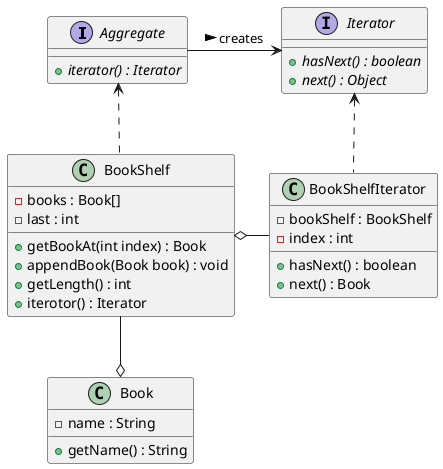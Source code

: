 @startuml Iterator
  interface Aggregate {
    + {abstract} iterator() : Iterator
  }

  interface Iterator {
    + {abstract} hasNext() : boolean
    + {abstract} next() : Object
  }

  class BookShelf {
    - books : Book[]
    - last : int
    + getBookAt(int index) : Book
    + appendBook(Book book) : void
    + getLength() : int
    + iterotor() : Iterator
  }

  class BookShelfIterator {
    - bookShelf : BookShelf
    - index : int
    + hasNext() : boolean
    + next() : Book
  }

  class Book {
    - name : String
    + getName() : String
  }

  Aggregate <.. BookShelf
  Iterator <.. BookShelfIterator
  Aggregate -right-> Iterator : creates >
  BookShelf o-right- BookShelfIterator
  Book o-up- BookShelf
@enduml